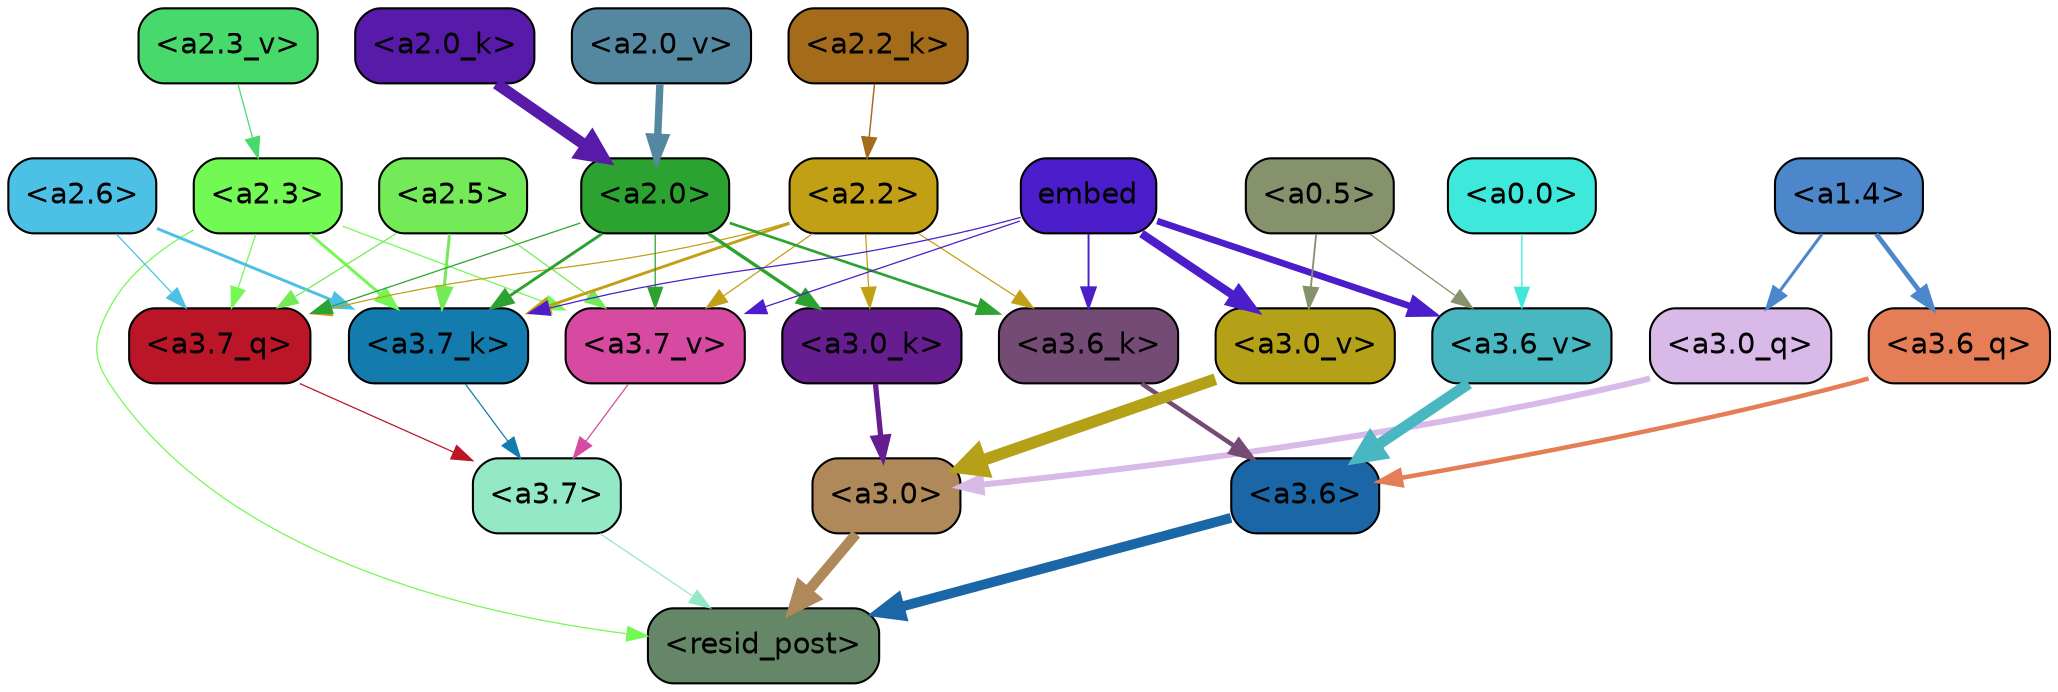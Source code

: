 strict digraph "" {
	graph [bgcolor=transparent,
		layout=dot,
		overlap=false,
		splines=true
	];
	"<a3.7>"	[color=black,
		fillcolor="#93e9c5",
		fontname=Helvetica,
		shape=box,
		style="filled, rounded"];
	"<resid_post>"	[color=black,
		fillcolor="#658767",
		fontname=Helvetica,
		shape=box,
		style="filled, rounded"];
	"<a3.7>" -> "<resid_post>"	[color="#93e9c5",
		penwidth=0.6];
	"<a3.6>"	[color=black,
		fillcolor="#1b66a6",
		fontname=Helvetica,
		shape=box,
		style="filled, rounded"];
	"<a3.6>" -> "<resid_post>"	[color="#1b66a6",
		penwidth=4.749041676521301];
	"<a3.0>"	[color=black,
		fillcolor="#af8959",
		fontname=Helvetica,
		shape=box,
		style="filled, rounded"];
	"<a3.0>" -> "<resid_post>"	[color="#af8959",
		penwidth=5.004215121269226];
	"<a2.3>"	[color=black,
		fillcolor="#73f954",
		fontname=Helvetica,
		shape=box,
		style="filled, rounded"];
	"<a2.3>" -> "<resid_post>"	[color="#73f954",
		penwidth=0.6];
	"<a3.7_q>"	[color=black,
		fillcolor="#bb1528",
		fontname=Helvetica,
		shape=box,
		style="filled, rounded"];
	"<a2.3>" -> "<a3.7_q>"	[color="#73f954",
		penwidth=0.6];
	"<a3.7_k>"	[color=black,
		fillcolor="#137bae",
		fontname=Helvetica,
		shape=box,
		style="filled, rounded"];
	"<a2.3>" -> "<a3.7_k>"	[color="#73f954",
		penwidth=1.4391854107379913];
	"<a3.7_v>"	[color=black,
		fillcolor="#d64aa1",
		fontname=Helvetica,
		shape=box,
		style="filled, rounded"];
	"<a2.3>" -> "<a3.7_v>"	[color="#73f954",
		penwidth=0.6];
	"<a3.7_q>" -> "<a3.7>"	[color="#bb1528",
		penwidth=0.6];
	"<a3.6_q>"	[color=black,
		fillcolor="#e57e56",
		fontname=Helvetica,
		shape=box,
		style="filled, rounded"];
	"<a3.6_q>" -> "<a3.6>"	[color="#e57e56",
		penwidth=2.160832464694977];
	"<a3.0_q>"	[color=black,
		fillcolor="#d8b9e8",
		fontname=Helvetica,
		shape=box,
		style="filled, rounded"];
	"<a3.0_q>" -> "<a3.0>"	[color="#d8b9e8",
		penwidth=2.870753765106201];
	"<a3.7_k>" -> "<a3.7>"	[color="#137bae",
		penwidth=0.6];
	"<a3.6_k>"	[color=black,
		fillcolor="#734b74",
		fontname=Helvetica,
		shape=box,
		style="filled, rounded"];
	"<a3.6_k>" -> "<a3.6>"	[color="#734b74",
		penwidth=2.13908451795578];
	"<a3.0_k>"	[color=black,
		fillcolor="#651d90",
		fontname=Helvetica,
		shape=box,
		style="filled, rounded"];
	"<a3.0_k>" -> "<a3.0>"	[color="#651d90",
		penwidth=2.520303964614868];
	"<a3.7_v>" -> "<a3.7>"	[color="#d64aa1",
		penwidth=0.6];
	"<a3.6_v>"	[color=black,
		fillcolor="#48b7c1",
		fontname=Helvetica,
		shape=box,
		style="filled, rounded"];
	"<a3.6_v>" -> "<a3.6>"	[color="#48b7c1",
		penwidth=5.297133803367615];
	"<a3.0_v>"	[color=black,
		fillcolor="#b4a117",
		fontname=Helvetica,
		shape=box,
		style="filled, rounded"];
	"<a3.0_v>" -> "<a3.0>"	[color="#b4a117",
		penwidth=5.680712580680847];
	"<a2.6>"	[color=black,
		fillcolor="#4dc0e6",
		fontname=Helvetica,
		shape=box,
		style="filled, rounded"];
	"<a2.6>" -> "<a3.7_q>"	[color="#4dc0e6",
		penwidth=0.6];
	"<a2.6>" -> "<a3.7_k>"	[color="#4dc0e6",
		penwidth=1.4180794060230255];
	"<a2.5>"	[color=black,
		fillcolor="#75ea59",
		fontname=Helvetica,
		shape=box,
		style="filled, rounded"];
	"<a2.5>" -> "<a3.7_q>"	[color="#75ea59",
		penwidth=0.6];
	"<a2.5>" -> "<a3.7_k>"	[color="#75ea59",
		penwidth=1.4281435310840607];
	"<a2.5>" -> "<a3.7_v>"	[color="#75ea59",
		penwidth=0.6];
	"<a2.2>"	[color=black,
		fillcolor="#c2a016",
		fontname=Helvetica,
		shape=box,
		style="filled, rounded"];
	"<a2.2>" -> "<a3.7_q>"	[color="#c2a016",
		penwidth=0.6];
	"<a2.2>" -> "<a3.7_k>"	[color="#c2a016",
		penwidth=1.3982512056827545];
	"<a2.2>" -> "<a3.6_k>"	[color="#c2a016",
		penwidth=0.6];
	"<a2.2>" -> "<a3.0_k>"	[color="#c2a016",
		penwidth=0.6];
	"<a2.2>" -> "<a3.7_v>"	[color="#c2a016",
		penwidth=0.6];
	"<a2.0>"	[color=black,
		fillcolor="#2ca230",
		fontname=Helvetica,
		shape=box,
		style="filled, rounded"];
	"<a2.0>" -> "<a3.7_q>"	[color="#2ca230",
		penwidth=0.6];
	"<a2.0>" -> "<a3.7_k>"	[color="#2ca230",
		penwidth=1.404832512140274];
	"<a2.0>" -> "<a3.6_k>"	[color="#2ca230",
		penwidth=1.2708758115768433];
	"<a2.0>" -> "<a3.0_k>"	[color="#2ca230",
		penwidth=1.6207245588302612];
	"<a2.0>" -> "<a3.7_v>"	[color="#2ca230",
		penwidth=0.6];
	"<a1.4>"	[color=black,
		fillcolor="#4c87cb",
		fontname=Helvetica,
		shape=box,
		style="filled, rounded"];
	"<a1.4>" -> "<a3.6_q>"	[color="#4c87cb",
		penwidth=2.289449453353882];
	"<a1.4>" -> "<a3.0_q>"	[color="#4c87cb",
		penwidth=1.4600623846054077];
	embed	[color=black,
		fillcolor="#4c1dca",
		fontname=Helvetica,
		shape=box,
		style="filled, rounded"];
	embed -> "<a3.7_k>"	[color="#4c1dca",
		penwidth=0.6];
	embed -> "<a3.6_k>"	[color="#4c1dca",
		penwidth=0.9291638135910034];
	embed -> "<a3.7_v>"	[color="#4c1dca",
		penwidth=0.6];
	embed -> "<a3.6_v>"	[color="#4c1dca",
		penwidth=3.1808209121227264];
	embed -> "<a3.0_v>"	[color="#4c1dca",
		penwidth=4.036660343408585];
	"<a0.5>"	[color=black,
		fillcolor="#85926b",
		fontname=Helvetica,
		shape=box,
		style="filled, rounded"];
	"<a0.5>" -> "<a3.6_v>"	[color="#85926b",
		penwidth=0.6];
	"<a0.5>" -> "<a3.0_v>"	[color="#85926b",
		penwidth=0.8798569142818451];
	"<a0.0>"	[color=black,
		fillcolor="#3ee9db",
		fontname=Helvetica,
		shape=box,
		style="filled, rounded"];
	"<a0.0>" -> "<a3.6_v>"	[color="#3ee9db",
		penwidth=0.6];
	"<a2.2_k>"	[color=black,
		fillcolor="#a46c1a",
		fontname=Helvetica,
		shape=box,
		style="filled, rounded"];
	"<a2.2_k>" -> "<a2.2>"	[color="#a46c1a",
		penwidth=0.7060726433992386];
	"<a2.0_k>"	[color=black,
		fillcolor="#581aa8",
		fontname=Helvetica,
		shape=box,
		style="filled, rounded"];
	"<a2.0_k>" -> "<a2.0>"	[color="#581aa8",
		penwidth=5.401692286133766];
	"<a2.3_v>"	[color=black,
		fillcolor="#48d96c",
		fontname=Helvetica,
		shape=box,
		style="filled, rounded"];
	"<a2.3_v>" -> "<a2.3>"	[color="#48d96c",
		penwidth=0.6];
	"<a2.0_v>"	[color=black,
		fillcolor="#5488a0",
		fontname=Helvetica,
		shape=box,
		style="filled, rounded"];
	"<a2.0_v>" -> "<a2.0>"	[color="#5488a0",
		penwidth=3.56003999710083];
}
